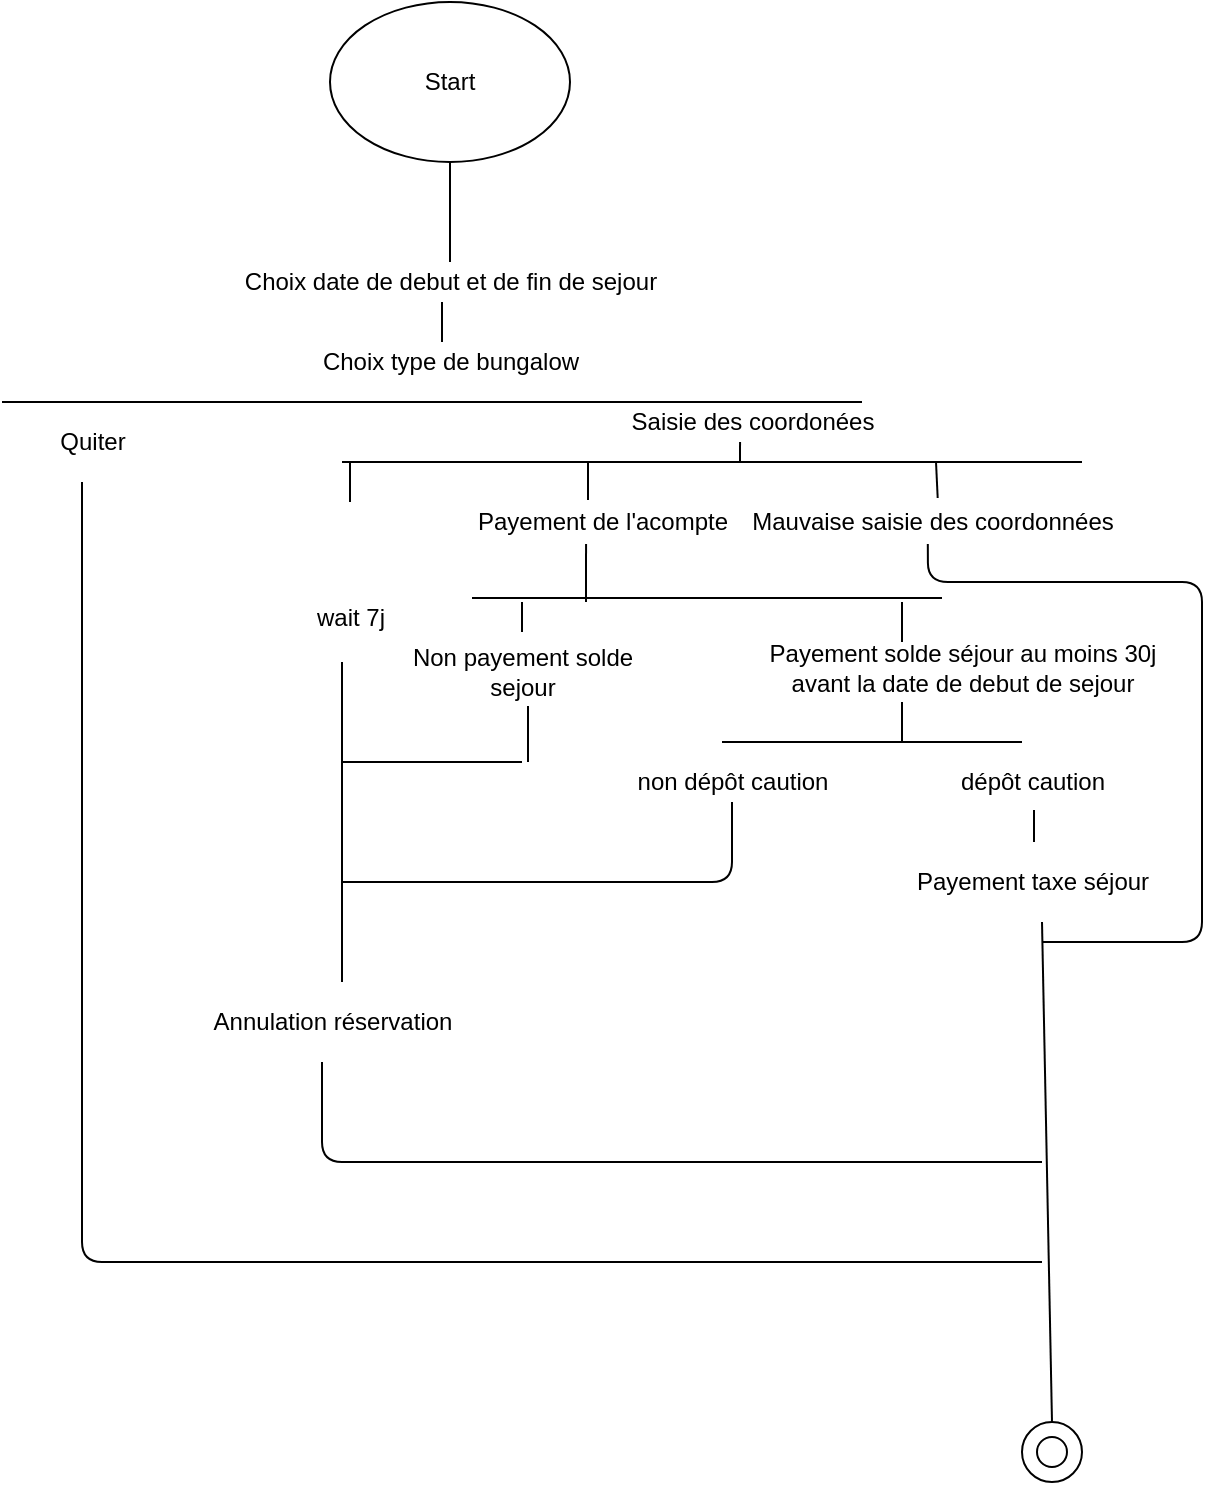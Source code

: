 <mxfile version="15.2.5" type="device"><diagram id="RRH4kXHK8ZJ054bx4qUd" name="Page-1"><mxGraphModel dx="1038" dy="536" grid="1" gridSize="10" guides="1" tooltips="1" connect="1" arrows="1" fold="1" page="1" pageScale="1" pageWidth="827" pageHeight="1169" math="0" shadow="0"><root><mxCell id="0"/><mxCell id="1" parent="0"/><mxCell id="zIQJy4mEF1d869UkURUG-1" value="Start" style="ellipse;whiteSpace=wrap;html=1;" vertex="1" parent="1"><mxGeometry x="354" y="30" width="120" height="80" as="geometry"/></mxCell><mxCell id="zIQJy4mEF1d869UkURUG-2" value="" style="endArrow=none;html=1;entryX=0.5;entryY=1;entryDx=0;entryDy=0;" edge="1" parent="1" target="zIQJy4mEF1d869UkURUG-1"><mxGeometry width="50" height="50" relative="1" as="geometry"><mxPoint x="414" y="160" as="sourcePoint"/><mxPoint x="440" y="250" as="targetPoint"/></mxGeometry></mxCell><mxCell id="zIQJy4mEF1d869UkURUG-4" value="Choix date de debut et de fin de sejour" style="text;html=1;align=center;verticalAlign=middle;resizable=0;points=[];autosize=1;strokeColor=none;fillColor=none;" vertex="1" parent="1"><mxGeometry x="309" y="160" width="210" height="20" as="geometry"/></mxCell><mxCell id="zIQJy4mEF1d869UkURUG-6" value="Choix type de bungalow" style="text;html=1;align=center;verticalAlign=middle;resizable=0;points=[];autosize=1;strokeColor=none;fillColor=none;" vertex="1" parent="1"><mxGeometry x="344" y="200" width="140" height="20" as="geometry"/></mxCell><mxCell id="zIQJy4mEF1d869UkURUG-7" value="Saisie des coordonées" style="text;html=1;align=center;verticalAlign=middle;resizable=0;points=[];autosize=1;strokeColor=none;fillColor=none;" vertex="1" parent="1"><mxGeometry x="500" y="230" width="130" height="20" as="geometry"/></mxCell><mxCell id="zIQJy4mEF1d869UkURUG-8" value="Mauvaise saisie des coordonnées" style="text;html=1;align=center;verticalAlign=middle;resizable=0;points=[];autosize=1;strokeColor=none;fillColor=none;" vertex="1" parent="1"><mxGeometry x="560" y="280" width="190" height="20" as="geometry"/></mxCell><mxCell id="zIQJy4mEF1d869UkURUG-9" value="Payement de l'acompte" style="text;html=1;align=center;verticalAlign=middle;resizable=0;points=[];autosize=1;strokeColor=none;fillColor=none;" vertex="1" parent="1"><mxGeometry x="420" y="280" width="140" height="20" as="geometry"/></mxCell><mxCell id="zIQJy4mEF1d869UkURUG-11" value="" style="shape=image;html=1;verticalAlign=top;verticalLabelPosition=bottom;labelBackgroundColor=#ffffff;imageAspect=0;aspect=fixed;image=https://cdn4.iconfinder.com/data/icons/cc_mono_icon_set/blacks/48x48/sand.png" vertex="1" parent="1"><mxGeometry x="340" y="280" width="48" height="48" as="geometry"/></mxCell><mxCell id="zIQJy4mEF1d869UkURUG-12" value="wait 7j" style="text;html=1;align=center;verticalAlign=middle;resizable=0;points=[];autosize=1;strokeColor=none;fillColor=none;" vertex="1" parent="1"><mxGeometry x="339" y="328" width="50" height="20" as="geometry"/></mxCell><mxCell id="zIQJy4mEF1d869UkURUG-13" value="&lt;div&gt;Payement solde séjour au moins 30j &lt;br&gt;&lt;/div&gt;&lt;div&gt;avant la date de debut de sejour&lt;/div&gt;" style="text;html=1;align=center;verticalAlign=middle;resizable=0;points=[];autosize=1;strokeColor=none;fillColor=none;" vertex="1" parent="1"><mxGeometry x="570" y="348" width="200" height="30" as="geometry"/></mxCell><mxCell id="zIQJy4mEF1d869UkURUG-14" value="" style="endArrow=none;html=1;" edge="1" parent="1"><mxGeometry width="50" height="50" relative="1" as="geometry"><mxPoint x="360" y="260" as="sourcePoint"/><mxPoint x="730" y="260" as="targetPoint"/></mxGeometry></mxCell><mxCell id="zIQJy4mEF1d869UkURUG-15" value="" style="endArrow=none;html=1;exitX=0.45;exitY=-0.05;exitDx=0;exitDy=0;exitPerimeter=0;" edge="1" parent="1" source="zIQJy4mEF1d869UkURUG-9"><mxGeometry width="50" height="50" relative="1" as="geometry"><mxPoint x="390" y="300" as="sourcePoint"/><mxPoint x="483" y="260" as="targetPoint"/></mxGeometry></mxCell><mxCell id="zIQJy4mEF1d869UkURUG-17" value="" style="endArrow=none;html=1;exitX=0.515;exitY=-0.1;exitDx=0;exitDy=0;exitPerimeter=0;" edge="1" parent="1" source="zIQJy4mEF1d869UkURUG-8"><mxGeometry width="50" height="50" relative="1" as="geometry"><mxPoint x="493" y="289" as="sourcePoint"/><mxPoint x="657" y="260" as="targetPoint"/></mxGeometry></mxCell><mxCell id="zIQJy4mEF1d869UkURUG-19" value="" style="endArrow=none;html=1;exitX=0.5;exitY=0;exitDx=0;exitDy=0;" edge="1" parent="1" source="zIQJy4mEF1d869UkURUG-11"><mxGeometry width="50" height="50" relative="1" as="geometry"><mxPoint x="503" y="299" as="sourcePoint"/><mxPoint x="364" y="260" as="targetPoint"/></mxGeometry></mxCell><mxCell id="zIQJy4mEF1d869UkURUG-20" value="" style="endArrow=none;html=1;" edge="1" parent="1"><mxGeometry width="50" height="50" relative="1" as="geometry"><mxPoint x="190" y="230" as="sourcePoint"/><mxPoint x="620" y="230" as="targetPoint"/></mxGeometry></mxCell><mxCell id="zIQJy4mEF1d869UkURUG-21" value="" style="endArrow=none;html=1;entryX=0.443;entryY=1.05;entryDx=0;entryDy=0;entryPerimeter=0;" edge="1" parent="1" target="zIQJy4mEF1d869UkURUG-9"><mxGeometry width="50" height="50" relative="1" as="geometry"><mxPoint x="482" y="330" as="sourcePoint"/><mxPoint x="440" y="250" as="targetPoint"/></mxGeometry></mxCell><mxCell id="zIQJy4mEF1d869UkURUG-22" value="" style="endArrow=none;html=1;entryX=0.481;entryY=1;entryDx=0;entryDy=0;entryPerimeter=0;" edge="1" parent="1" target="zIQJy4mEF1d869UkURUG-4"><mxGeometry width="50" height="50" relative="1" as="geometry"><mxPoint x="410" y="200" as="sourcePoint"/><mxPoint x="440" y="250" as="targetPoint"/></mxGeometry></mxCell><mxCell id="zIQJy4mEF1d869UkURUG-23" value="Annulation réservation" style="text;html=1;align=center;verticalAlign=middle;resizable=0;points=[];autosize=1;strokeColor=none;fillColor=none;" vertex="1" parent="1"><mxGeometry x="290" y="530" width="130" height="20" as="geometry"/></mxCell><mxCell id="zIQJy4mEF1d869UkURUG-24" value="" style="endArrow=none;html=1;" edge="1" parent="1"><mxGeometry width="50" height="50" relative="1" as="geometry"><mxPoint x="360" y="520" as="sourcePoint"/><mxPoint x="360" y="360" as="targetPoint"/></mxGeometry></mxCell><mxCell id="zIQJy4mEF1d869UkURUG-25" value="" style="endArrow=none;html=1;" edge="1" parent="1"><mxGeometry width="50" height="50" relative="1" as="geometry"><mxPoint x="425" y="328" as="sourcePoint"/><mxPoint x="660" y="328" as="targetPoint"/></mxGeometry></mxCell><mxCell id="zIQJy4mEF1d869UkURUG-26" value="" style="endArrow=none;html=1;" edge="1" parent="1"><mxGeometry width="50" height="50" relative="1" as="geometry"><mxPoint x="450" y="345" as="sourcePoint"/><mxPoint x="450" y="330" as="targetPoint"/></mxGeometry></mxCell><mxCell id="zIQJy4mEF1d869UkURUG-28" value="" style="endArrow=none;html=1;" edge="1" parent="1"><mxGeometry width="50" height="50" relative="1" as="geometry"><mxPoint x="640" y="350" as="sourcePoint"/><mxPoint x="640" y="330" as="targetPoint"/></mxGeometry></mxCell><mxCell id="zIQJy4mEF1d869UkURUG-30" value="&lt;div&gt;Non payement solde &lt;br&gt;&lt;/div&gt;&lt;div&gt;sejour&lt;br&gt;&lt;/div&gt;" style="text;html=1;align=center;verticalAlign=middle;resizable=0;points=[];autosize=1;strokeColor=none;fillColor=none;" vertex="1" parent="1"><mxGeometry x="390" y="350" width="120" height="30" as="geometry"/></mxCell><mxCell id="zIQJy4mEF1d869UkURUG-31" value="" style="endArrow=none;html=1;entryX=0.525;entryY=1.067;entryDx=0;entryDy=0;entryPerimeter=0;" edge="1" parent="1" target="zIQJy4mEF1d869UkURUG-30"><mxGeometry width="50" height="50" relative="1" as="geometry"><mxPoint x="453" y="410" as="sourcePoint"/><mxPoint x="660" y="350" as="targetPoint"/></mxGeometry></mxCell><mxCell id="zIQJy4mEF1d869UkURUG-32" value="" style="endArrow=none;html=1;" edge="1" parent="1"><mxGeometry width="50" height="50" relative="1" as="geometry"><mxPoint x="360" y="410" as="sourcePoint"/><mxPoint x="450" y="410" as="targetPoint"/></mxGeometry></mxCell><mxCell id="zIQJy4mEF1d869UkURUG-33" value="" style="endArrow=none;html=1;" edge="1" parent="1"><mxGeometry width="50" height="50" relative="1" as="geometry"><mxPoint x="640" y="380" as="sourcePoint"/><mxPoint x="640" y="400" as="targetPoint"/></mxGeometry></mxCell><mxCell id="zIQJy4mEF1d869UkURUG-34" value="" style="endArrow=none;html=1;" edge="1" parent="1"><mxGeometry width="50" height="50" relative="1" as="geometry"><mxPoint x="550" y="400" as="sourcePoint"/><mxPoint x="700" y="400" as="targetPoint"/></mxGeometry></mxCell><mxCell id="zIQJy4mEF1d869UkURUG-35" value="non dépôt caution" style="text;html=1;align=center;verticalAlign=middle;resizable=0;points=[];autosize=1;strokeColor=none;fillColor=none;" vertex="1" parent="1"><mxGeometry x="500" y="410" width="110" height="20" as="geometry"/></mxCell><mxCell id="zIQJy4mEF1d869UkURUG-36" value="dépôt caution" style="text;html=1;align=center;verticalAlign=middle;resizable=0;points=[];autosize=1;strokeColor=none;fillColor=none;" vertex="1" parent="1"><mxGeometry x="660" y="410" width="90" height="20" as="geometry"/></mxCell><mxCell id="zIQJy4mEF1d869UkURUG-37" value="" style="endArrow=none;html=1;" edge="1" parent="1" source="zIQJy4mEF1d869UkURUG-35"><mxGeometry width="50" height="50" relative="1" as="geometry"><mxPoint x="610" y="400" as="sourcePoint"/><mxPoint x="360" y="470" as="targetPoint"/><Array as="points"><mxPoint x="555" y="470"/></Array></mxGeometry></mxCell><mxCell id="zIQJy4mEF1d869UkURUG-41" value="" style="group" vertex="1" connectable="0" parent="1"><mxGeometry x="700" y="740" width="30" height="30" as="geometry"/></mxCell><mxCell id="zIQJy4mEF1d869UkURUG-38" value="" style="ellipse;whiteSpace=wrap;html=1;aspect=fixed;" vertex="1" parent="zIQJy4mEF1d869UkURUG-41"><mxGeometry width="30" height="30" as="geometry"/></mxCell><mxCell id="zIQJy4mEF1d869UkURUG-39" value="" style="ellipse;whiteSpace=wrap;html=1;aspect=fixed;" vertex="1" parent="zIQJy4mEF1d869UkURUG-41"><mxGeometry x="7.5" y="7.5" width="15" height="15" as="geometry"/></mxCell><mxCell id="zIQJy4mEF1d869UkURUG-42" value="" style="endArrow=none;html=1;exitX=0.5;exitY=0;exitDx=0;exitDy=0;" edge="1" parent="1" source="zIQJy4mEF1d869UkURUG-38"><mxGeometry width="50" height="50" relative="1" as="geometry"><mxPoint x="610" y="400" as="sourcePoint"/><mxPoint x="710" y="490" as="targetPoint"/></mxGeometry></mxCell><mxCell id="zIQJy4mEF1d869UkURUG-45" value="Payement taxe séjour" style="text;html=1;align=center;verticalAlign=middle;resizable=0;points=[];autosize=1;strokeColor=none;fillColor=none;" vertex="1" parent="1"><mxGeometry x="640" y="460" width="130" height="20" as="geometry"/></mxCell><mxCell id="zIQJy4mEF1d869UkURUG-46" value="" style="endArrow=none;html=1;entryX=0.511;entryY=1.2;entryDx=0;entryDy=0;entryPerimeter=0;" edge="1" parent="1" target="zIQJy4mEF1d869UkURUG-36"><mxGeometry width="50" height="50" relative="1" as="geometry"><mxPoint x="706" y="450" as="sourcePoint"/><mxPoint x="660" y="370" as="targetPoint"/></mxGeometry></mxCell><mxCell id="zIQJy4mEF1d869UkURUG-47" value="" style="endArrow=none;html=1;" edge="1" parent="1"><mxGeometry width="50" height="50" relative="1" as="geometry"><mxPoint x="710" y="610" as="sourcePoint"/><mxPoint x="350" y="560" as="targetPoint"/><Array as="points"><mxPoint x="350" y="610"/></Array></mxGeometry></mxCell><mxCell id="zIQJy4mEF1d869UkURUG-48" value="" style="endArrow=none;html=1;" edge="1" parent="1"><mxGeometry width="50" height="50" relative="1" as="geometry"><mxPoint x="710" y="660" as="sourcePoint"/><mxPoint x="230" y="270" as="targetPoint"/><Array as="points"><mxPoint x="230" y="660"/></Array></mxGeometry></mxCell><mxCell id="zIQJy4mEF1d869UkURUG-49" value="Quiter" style="text;html=1;align=center;verticalAlign=middle;resizable=0;points=[];autosize=1;strokeColor=none;fillColor=none;" vertex="1" parent="1"><mxGeometry x="210" y="240" width="50" height="20" as="geometry"/></mxCell><mxCell id="zIQJy4mEF1d869UkURUG-51" value="" style="endArrow=none;html=1;entryX=0.454;entryY=1;entryDx=0;entryDy=0;entryPerimeter=0;" edge="1" parent="1" target="zIQJy4mEF1d869UkURUG-7"><mxGeometry width="50" height="50" relative="1" as="geometry"><mxPoint x="559" y="260" as="sourcePoint"/><mxPoint x="660" y="420" as="targetPoint"/></mxGeometry></mxCell><mxCell id="zIQJy4mEF1d869UkURUG-52" value="" style="endArrow=none;html=1;entryX=0.489;entryY=1.05;entryDx=0;entryDy=0;entryPerimeter=0;" edge="1" parent="1" target="zIQJy4mEF1d869UkURUG-8"><mxGeometry width="50" height="50" relative="1" as="geometry"><mxPoint x="710" y="500" as="sourcePoint"/><mxPoint x="660" y="440" as="targetPoint"/><Array as="points"><mxPoint x="790" y="500"/><mxPoint x="790" y="320"/><mxPoint x="653" y="320"/></Array></mxGeometry></mxCell></root></mxGraphModel></diagram></mxfile>